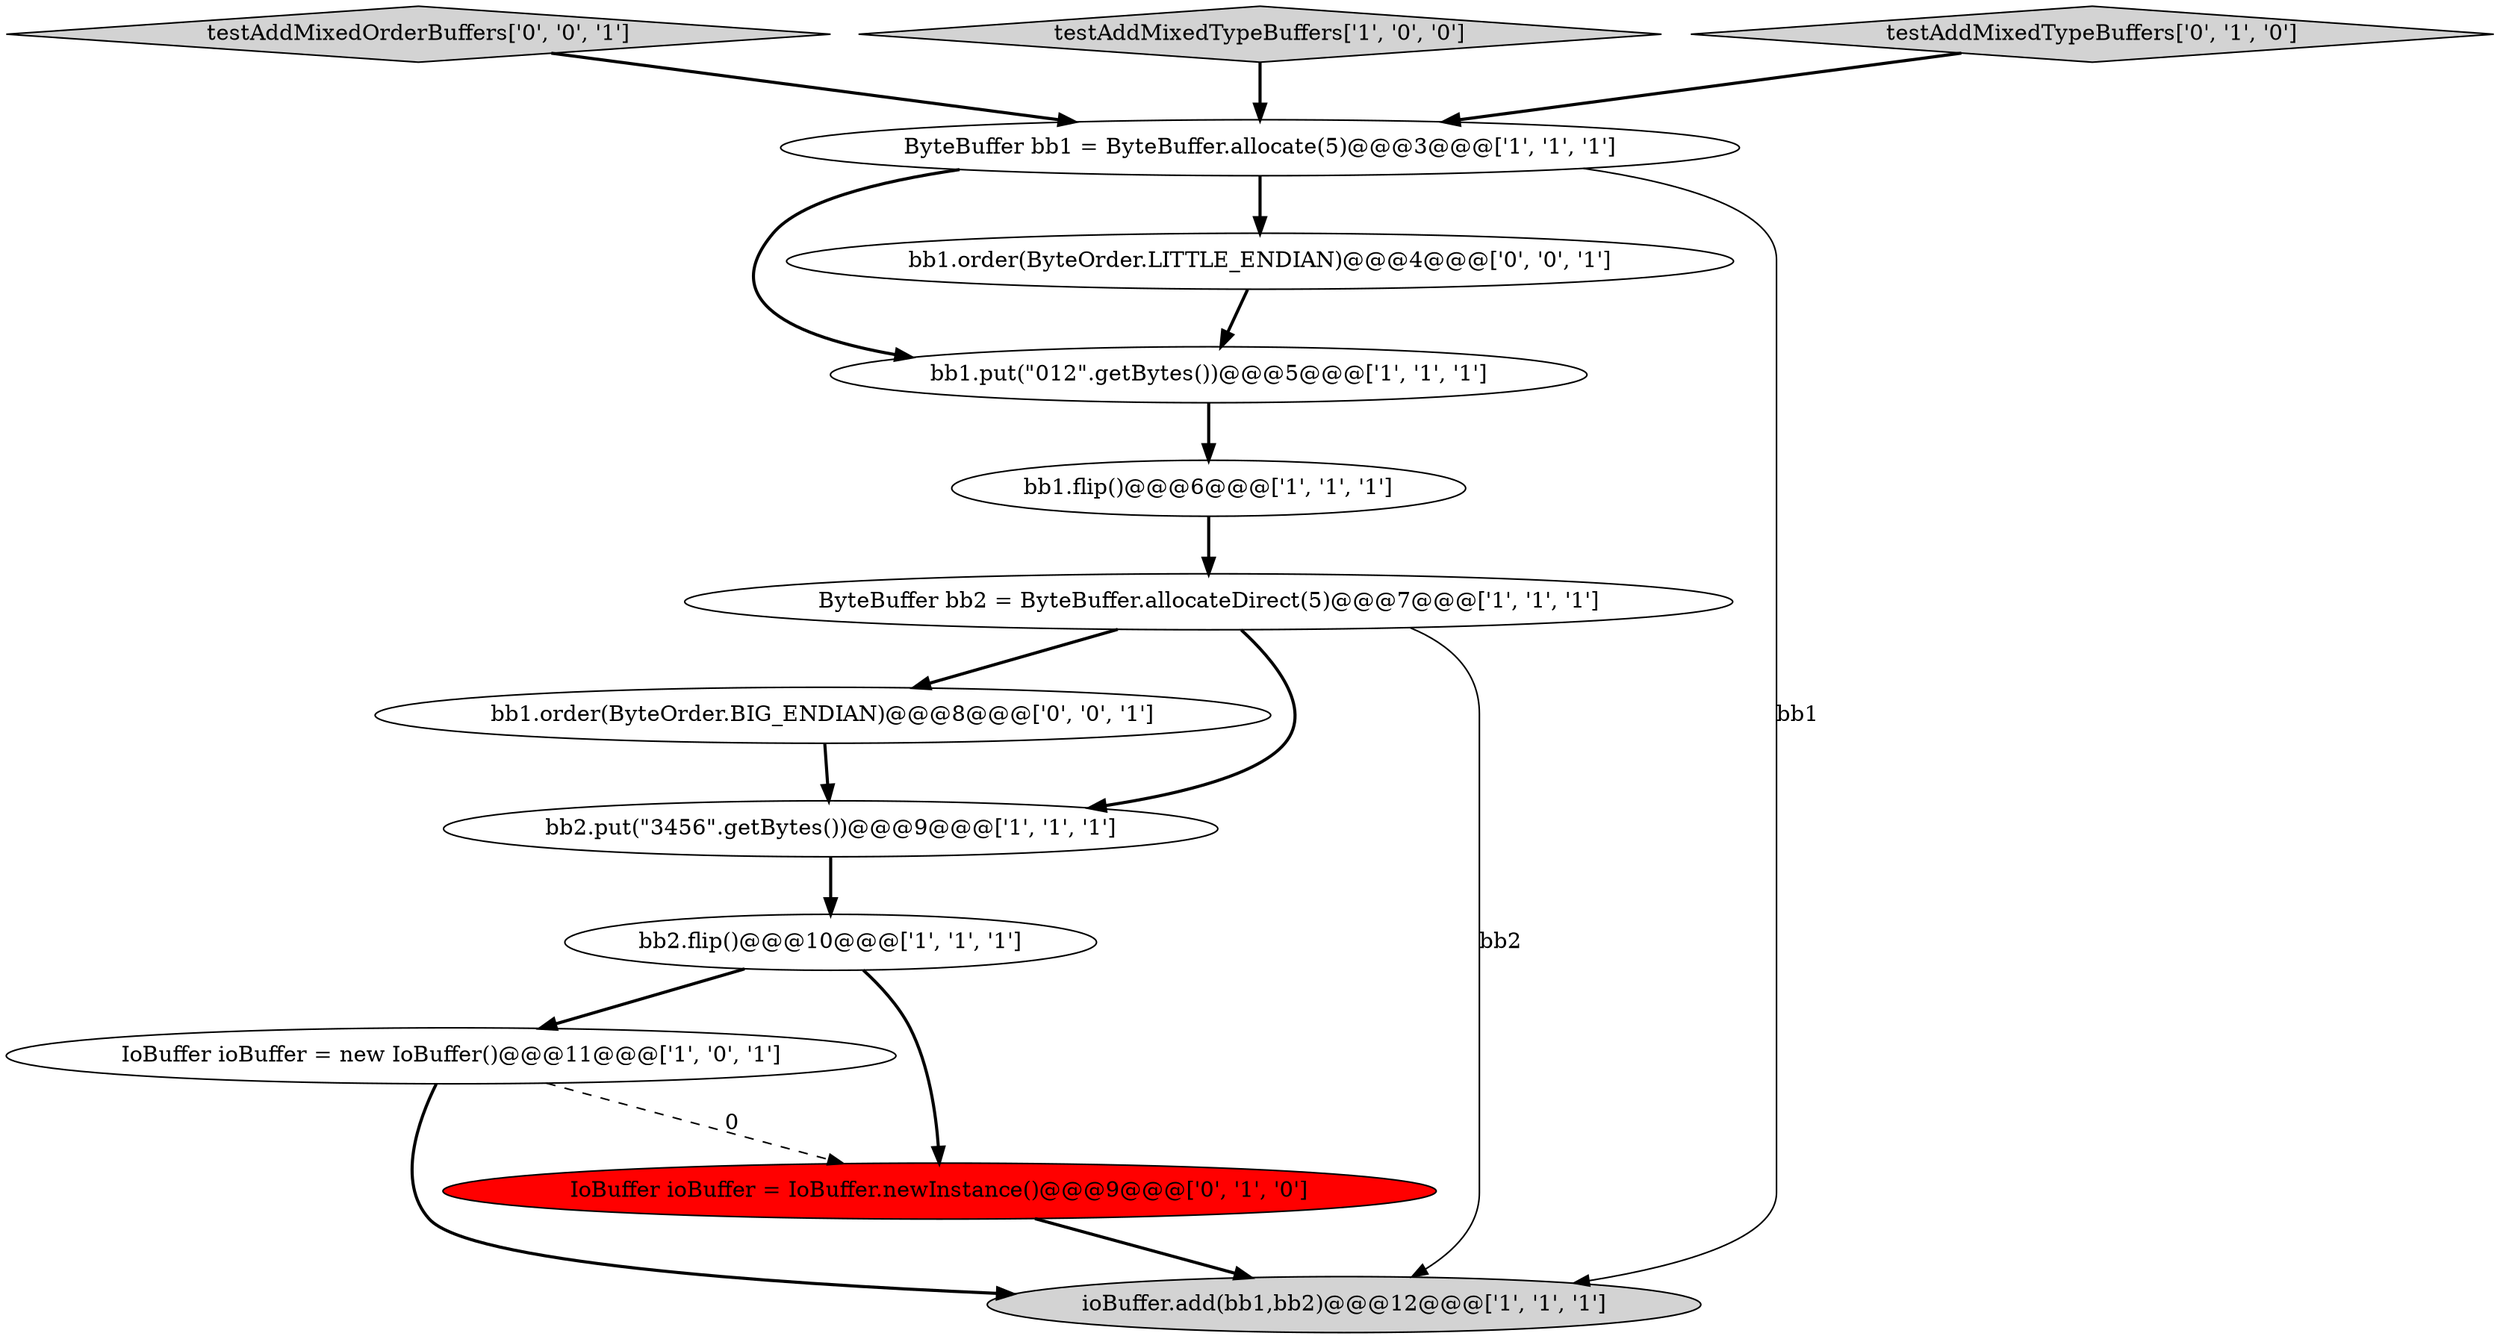 digraph {
3 [style = filled, label = "bb1.put(\"012\".getBytes())@@@5@@@['1', '1', '1']", fillcolor = white, shape = ellipse image = "AAA0AAABBB1BBB"];
4 [style = filled, label = "ByteBuffer bb2 = ByteBuffer.allocateDirect(5)@@@7@@@['1', '1', '1']", fillcolor = white, shape = ellipse image = "AAA0AAABBB1BBB"];
12 [style = filled, label = "testAddMixedOrderBuffers['0', '0', '1']", fillcolor = lightgray, shape = diamond image = "AAA0AAABBB3BBB"];
2 [style = filled, label = "testAddMixedTypeBuffers['1', '0', '0']", fillcolor = lightgray, shape = diamond image = "AAA0AAABBB1BBB"];
10 [style = filled, label = "testAddMixedTypeBuffers['0', '1', '0']", fillcolor = lightgray, shape = diamond image = "AAA0AAABBB2BBB"];
6 [style = filled, label = "ioBuffer.add(bb1,bb2)@@@12@@@['1', '1', '1']", fillcolor = lightgray, shape = ellipse image = "AAA0AAABBB1BBB"];
9 [style = filled, label = "IoBuffer ioBuffer = IoBuffer.newInstance()@@@9@@@['0', '1', '0']", fillcolor = red, shape = ellipse image = "AAA1AAABBB2BBB"];
5 [style = filled, label = "bb2.flip()@@@10@@@['1', '1', '1']", fillcolor = white, shape = ellipse image = "AAA0AAABBB1BBB"];
13 [style = filled, label = "bb1.order(ByteOrder.BIG_ENDIAN)@@@8@@@['0', '0', '1']", fillcolor = white, shape = ellipse image = "AAA0AAABBB3BBB"];
1 [style = filled, label = "bb2.put(\"3456\".getBytes())@@@9@@@['1', '1', '1']", fillcolor = white, shape = ellipse image = "AAA0AAABBB1BBB"];
0 [style = filled, label = "ByteBuffer bb1 = ByteBuffer.allocate(5)@@@3@@@['1', '1', '1']", fillcolor = white, shape = ellipse image = "AAA0AAABBB1BBB"];
7 [style = filled, label = "bb1.flip()@@@6@@@['1', '1', '1']", fillcolor = white, shape = ellipse image = "AAA0AAABBB1BBB"];
11 [style = filled, label = "bb1.order(ByteOrder.LITTLE_ENDIAN)@@@4@@@['0', '0', '1']", fillcolor = white, shape = ellipse image = "AAA0AAABBB3BBB"];
8 [style = filled, label = "IoBuffer ioBuffer = new IoBuffer()@@@11@@@['1', '0', '1']", fillcolor = white, shape = ellipse image = "AAA0AAABBB1BBB"];
1->5 [style = bold, label=""];
0->3 [style = bold, label=""];
8->9 [style = dashed, label="0"];
4->6 [style = solid, label="bb2"];
5->8 [style = bold, label=""];
0->11 [style = bold, label=""];
4->1 [style = bold, label=""];
8->6 [style = bold, label=""];
2->0 [style = bold, label=""];
7->4 [style = bold, label=""];
5->9 [style = bold, label=""];
3->7 [style = bold, label=""];
11->3 [style = bold, label=""];
12->0 [style = bold, label=""];
0->6 [style = solid, label="bb1"];
13->1 [style = bold, label=""];
10->0 [style = bold, label=""];
9->6 [style = bold, label=""];
4->13 [style = bold, label=""];
}
